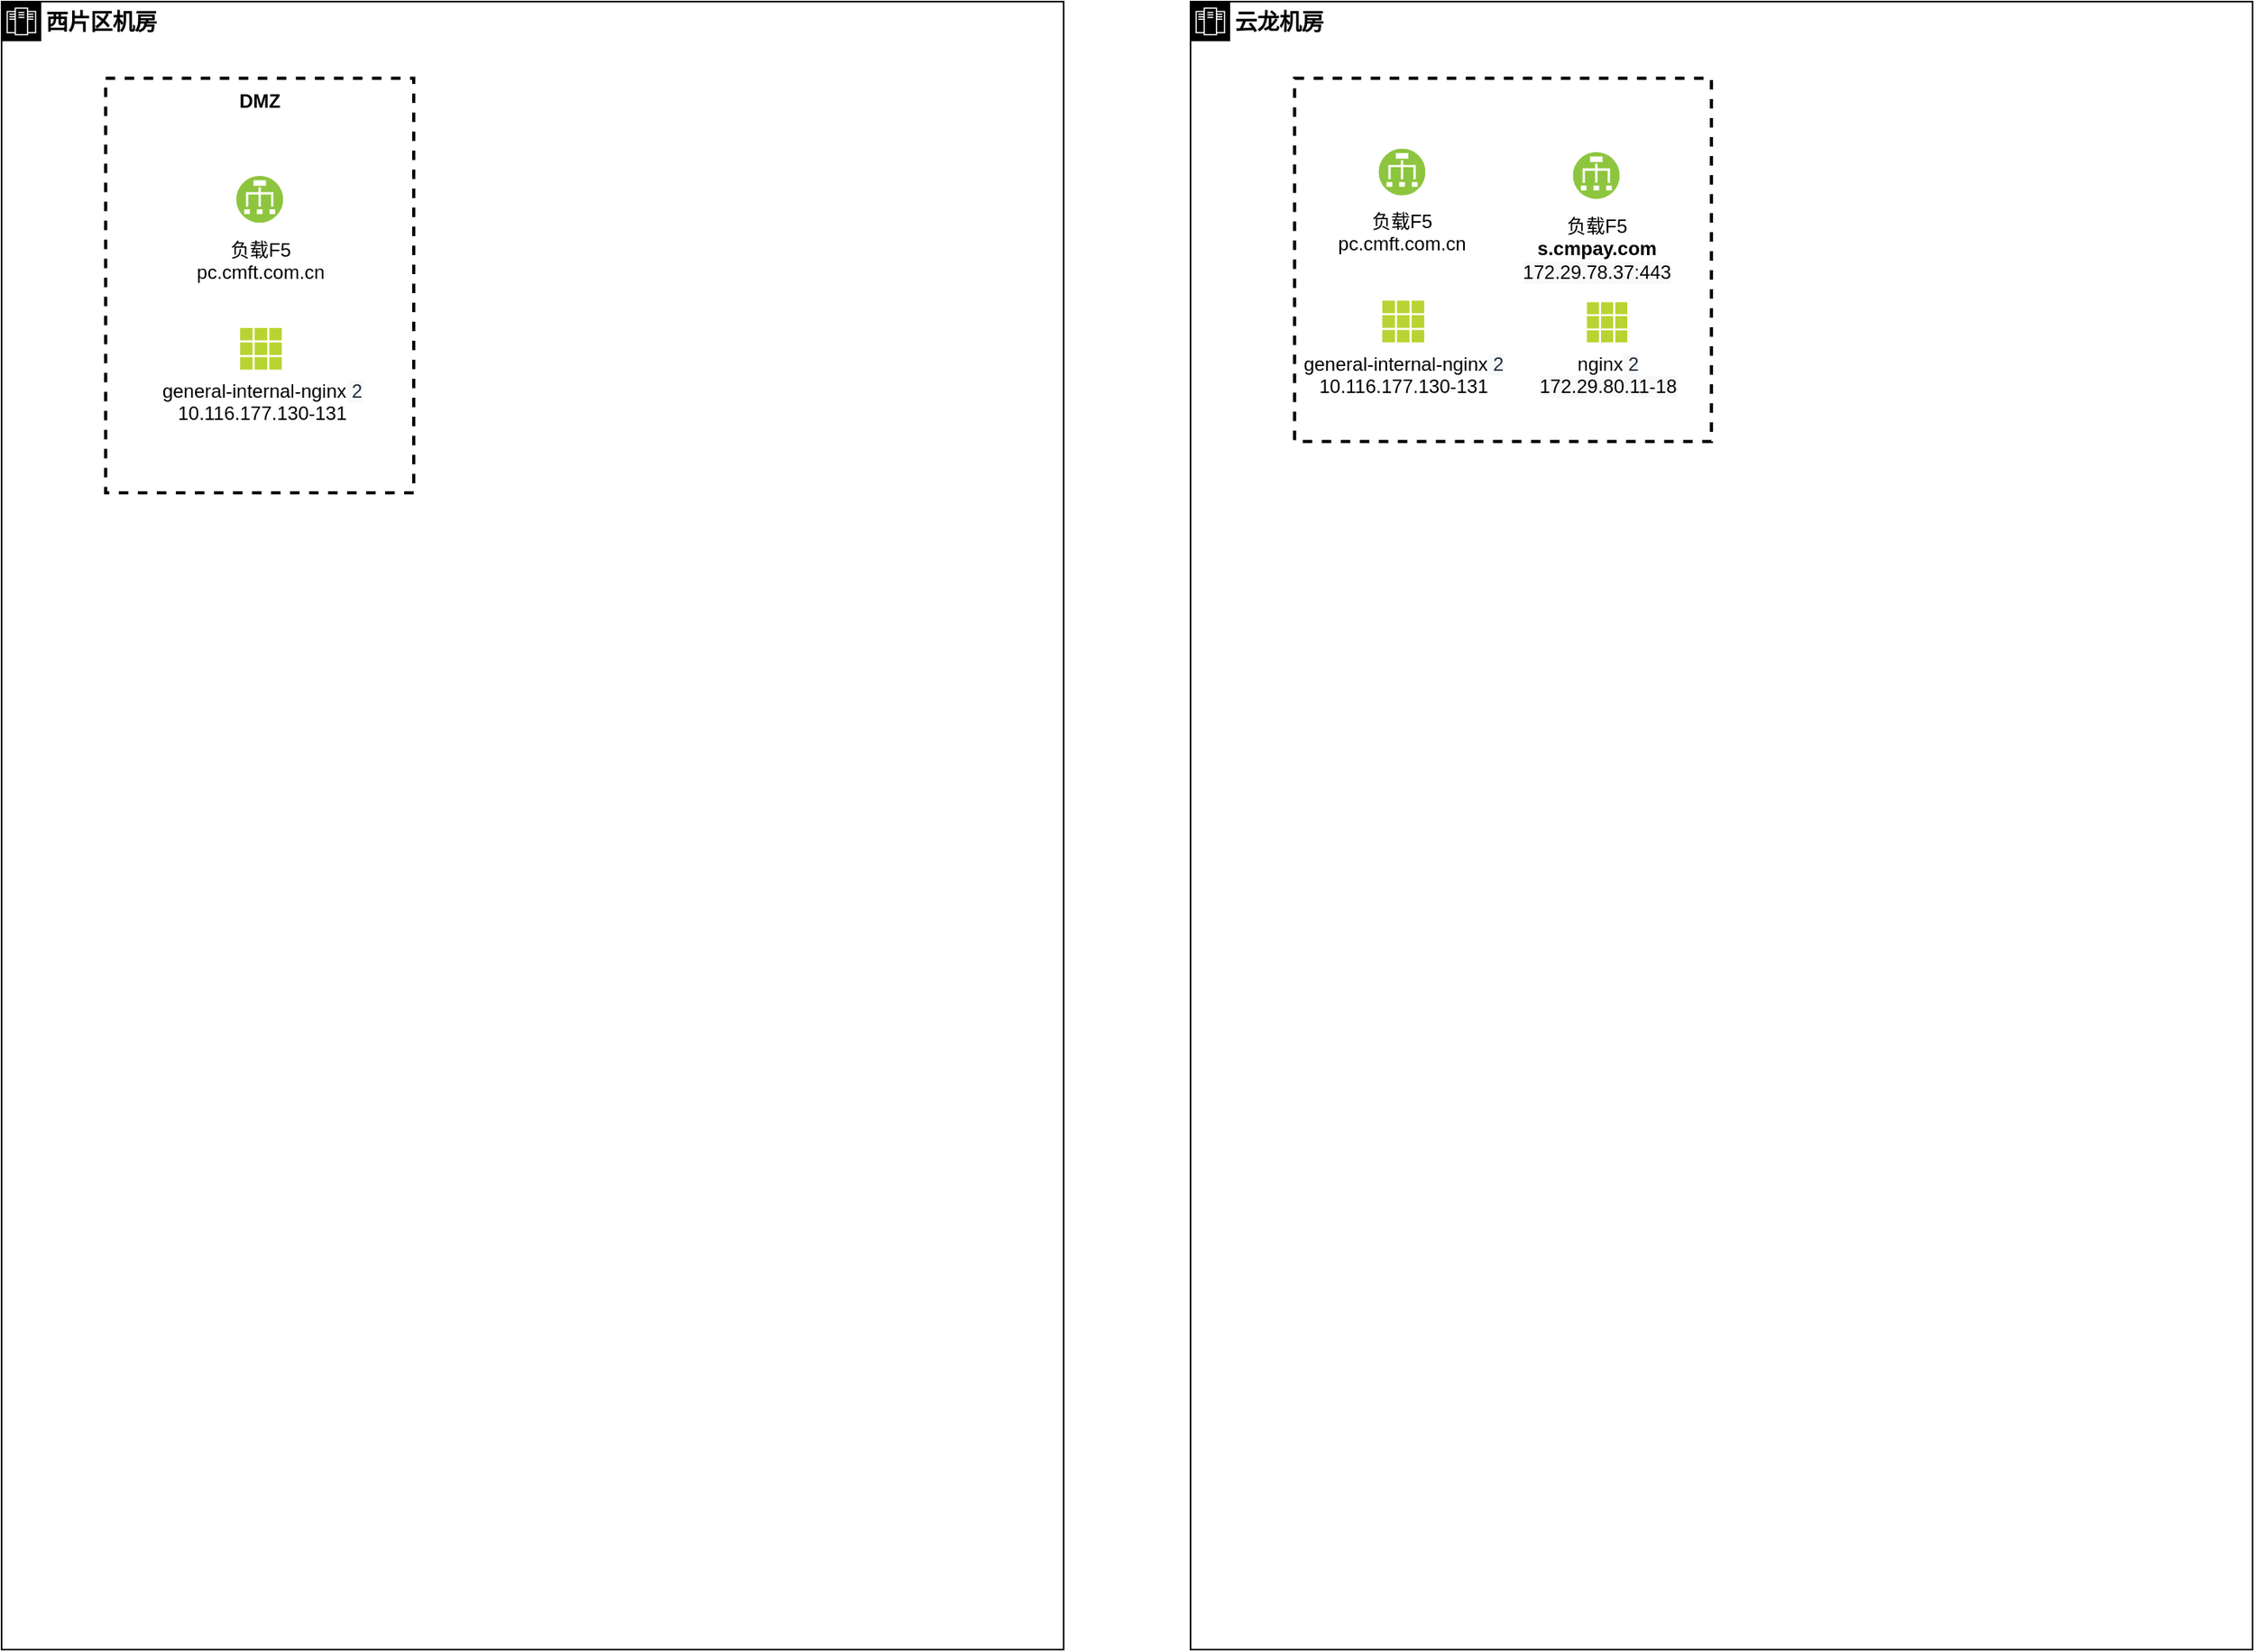 <mxfile version="21.0.2" type="github">
  <diagram name="第 1 页" id="He39Cw0mRwXLMU8mr1HO">
    <mxGraphModel dx="674" dy="894" grid="1" gridSize="10" guides="1" tooltips="1" connect="1" arrows="1" fold="1" page="1" pageScale="1" pageWidth="827" pageHeight="1169" math="0" shadow="0">
      <root>
        <mxCell id="0" />
        <mxCell id="1" parent="0" />
        <mxCell id="12QfZj_Pv1xLxBVcL5fY-5" value="&lt;b&gt;西片区机房&lt;/b&gt;" style="shape=mxgraph.ibm.box;prType=zone;fontStyle=0;verticalAlign=top;align=left;spacingLeft=32;spacingTop=4;rounded=0;whiteSpace=wrap;html=1;strokeWidth=1;dashed=0;container=1;spacing=-4;collapsible=0;fontSize=14;" vertex="1" parent="1">
          <mxGeometry x="945" y="40" width="670" height="1040" as="geometry" />
        </mxCell>
        <mxCell id="12QfZj_Pv1xLxBVcL5fY-6" value="" style="fillColor=none;strokeColor=#000000;dashed=1;verticalAlign=top;fontStyle=1;fontColor=#000000;strokeWidth=2;" vertex="1" parent="12QfZj_Pv1xLxBVcL5fY-5">
          <mxGeometry x="65.66" y="48.39" width="194.34" height="261.61" as="geometry" />
        </mxCell>
        <mxCell id="12QfZj_Pv1xLxBVcL5fY-1" value="&lt;font color=&quot;#000000&quot;&gt;负载F5&lt;br&gt;&lt;/font&gt;&lt;font color=&quot;#000000&quot;&gt;pc.cmft.com.cn&lt;br&gt;&lt;br&gt;&lt;/font&gt;" style="aspect=fixed;perimeter=ellipsePerimeter;html=1;align=center;shadow=0;dashed=0;fontColor=#4277BB;labelBackgroundColor=#ffffff;fontSize=12;spacingTop=3;image;image=img/lib/ibm/vpc/LoadBalancer.svg;strokeColor=#3399FF;strokeWidth=2;" vertex="1" parent="12QfZj_Pv1xLxBVcL5fY-5">
          <mxGeometry x="148.045" y="110.0" width="29.565" height="29.565" as="geometry" />
        </mxCell>
        <mxCell id="12QfZj_Pv1xLxBVcL5fY-2" value="general-internal-nginx&lt;font color=&quot;#232f3e&quot;&gt;&lt;span style=&quot;background-color: rgb(248 , 249 , 250)&quot;&gt;&amp;nbsp;2&lt;/span&gt;&lt;/font&gt;&lt;br&gt;10.116.177.130-131" style="aspect=fixed;html=1;points=[];align=center;image;fontSize=12;image=img/lib/mscae/Grid3x3.svg;dashed=1;strokeColor=#3399FF;strokeWidth=2;" vertex="1" parent="12QfZj_Pv1xLxBVcL5fY-5">
          <mxGeometry x="150.35" y="205.824" width="26.512" height="26.512" as="geometry" />
        </mxCell>
        <mxCell id="12QfZj_Pv1xLxBVcL5fY-15" value="&lt;b&gt;DMZ&lt;/b&gt;" style="text;html=1;strokeColor=none;fillColor=none;align=center;verticalAlign=middle;whiteSpace=wrap;rounded=0;" vertex="1" parent="12QfZj_Pv1xLxBVcL5fY-5">
          <mxGeometry x="132.83" y="48.39" width="60" height="30" as="geometry" />
        </mxCell>
        <mxCell id="12QfZj_Pv1xLxBVcL5fY-9" value="&lt;b&gt;云龙机房&lt;/b&gt;" style="shape=mxgraph.ibm.box;prType=zone;fontStyle=0;verticalAlign=top;align=left;spacingLeft=32;spacingTop=4;rounded=0;whiteSpace=wrap;html=1;strokeWidth=1;dashed=0;container=1;spacing=-4;collapsible=0;fontSize=14;" vertex="1" parent="1">
          <mxGeometry x="1695" y="40" width="670" height="1040" as="geometry" />
        </mxCell>
        <mxCell id="12QfZj_Pv1xLxBVcL5fY-10" value="" style="fillColor=none;strokeColor=#000000;dashed=1;verticalAlign=top;fontStyle=1;fontColor=#000000;strokeWidth=2;" vertex="1" parent="12QfZj_Pv1xLxBVcL5fY-9">
          <mxGeometry x="65.658" y="48.391" width="262.952" height="229.226" as="geometry" />
        </mxCell>
        <mxCell id="12QfZj_Pv1xLxBVcL5fY-11" value="&lt;font color=&quot;#000000&quot;&gt;负载F5&lt;br&gt;&lt;b&gt;s.cmpay.com&lt;br&gt;&lt;/b&gt;&lt;/font&gt;&lt;span style=&quot;color: rgb(0 , 0 , 0) ; background-color: rgb(248 , 249 , 250)&quot;&gt;172.29.78.37:443&lt;/span&gt;&lt;font color=&quot;#000000&quot;&gt;&lt;br&gt;&lt;br&gt;&lt;/font&gt;" style="aspect=fixed;perimeter=ellipsePerimeter;html=1;align=center;shadow=0;dashed=0;fontColor=#4277BB;labelBackgroundColor=#ffffff;fontSize=12;spacingTop=3;image;image=img/lib/ibm/vpc/LoadBalancer.svg;strokeColor=#3399FF;strokeWidth=2;" vertex="1" parent="12QfZj_Pv1xLxBVcL5fY-9">
          <mxGeometry x="241.2" y="94.991" width="29.565" height="29.565" as="geometry" />
        </mxCell>
        <mxCell id="12QfZj_Pv1xLxBVcL5fY-12" value="nginx&lt;font color=&quot;#232f3e&quot;&gt;&lt;span style=&quot;background-color: rgb(248 , 249 , 250)&quot;&gt;&amp;nbsp;2&lt;/span&gt;&lt;/font&gt;&lt;span style=&quot;background-color: rgb(248 , 249 , 250)&quot;&gt;&lt;br&gt;&lt;/span&gt;&lt;span style=&quot;background-color: rgb(248 , 249 , 250)&quot;&gt;172.29.80.11-18&lt;/span&gt;" style="aspect=fixed;html=1;points=[];align=center;image;fontSize=12;image=img/lib/mscae/Grid3x3.svg;dashed=1;strokeColor=#3399FF;strokeWidth=2;" vertex="1" parent="12QfZj_Pv1xLxBVcL5fY-9">
          <mxGeometry x="250.044" y="189.566" width="25.582" height="25.582" as="geometry" />
        </mxCell>
        <mxCell id="12QfZj_Pv1xLxBVcL5fY-13" value="&lt;font color=&quot;#000000&quot;&gt;负载F5&lt;br&gt;&lt;/font&gt;&lt;font color=&quot;#000000&quot;&gt;pc.cmft.com.cn&lt;br&gt;&lt;br&gt;&lt;/font&gt;" style="aspect=fixed;perimeter=ellipsePerimeter;html=1;align=center;shadow=0;dashed=0;fontColor=#4277BB;labelBackgroundColor=#ffffff;fontSize=12;spacingTop=3;image;image=img/lib/ibm/vpc/LoadBalancer.svg;strokeColor=#3399FF;strokeWidth=2;" vertex="1" parent="12QfZj_Pv1xLxBVcL5fY-9">
          <mxGeometry x="118.665" y="92.81" width="29.565" height="29.565" as="geometry" />
        </mxCell>
        <mxCell id="12QfZj_Pv1xLxBVcL5fY-14" value="general-internal-nginx&lt;font color=&quot;#232f3e&quot;&gt;&lt;span style=&quot;background-color: rgb(248 , 249 , 250)&quot;&gt;&amp;nbsp;2&lt;/span&gt;&lt;/font&gt;&lt;br&gt;10.116.177.130-131" style="aspect=fixed;html=1;points=[];align=center;image;fontSize=12;image=img/lib/mscae/Grid3x3.svg;dashed=1;strokeColor=#3399FF;strokeWidth=2;" vertex="1" parent="12QfZj_Pv1xLxBVcL5fY-9">
          <mxGeometry x="120.97" y="188.634" width="26.512" height="26.512" as="geometry" />
        </mxCell>
      </root>
    </mxGraphModel>
  </diagram>
</mxfile>
